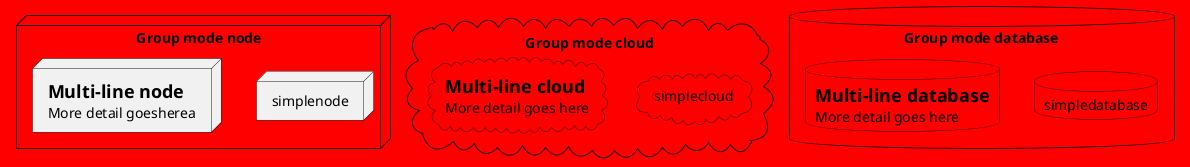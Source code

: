 {
  "sha1": "c6zepbi7sjhrpjei10rimry13vnhd4x",
  "insertion": {
    "when": "2024-06-01T09:03:00.981Z",
    "url": "http://forum.plantuml.net/8359/group-components-cant-be-set-transparent",
    "user": "plantuml@gmail.com"
  }
}
@startuml
skinparam backgroundColor red
'skinparam nodeBackgroundColor
skinparam cloudBackgroundColor transparent
skinparam databaseBackgroundColor transparent

node "Group mode node" {
  node simplenode
  node multilinenode[
    = Multi-line node
    More detail goesherea
  ]
}

cloud "Group mode cloud" {
  cloud simplecloud
  cloud multilinecloud[
    = Multi-line cloud
    More detail goes here
  ]
}

database "Group mode database" {
  database simpledatabase
  database multilinedatabase[
    = Multi-line database
    More detail goes here
  ]
}
@enduml

